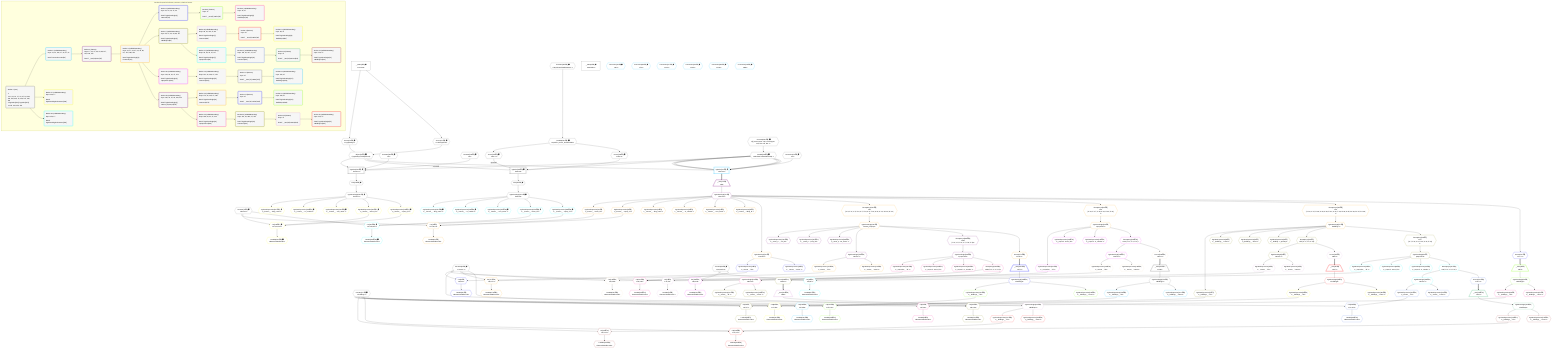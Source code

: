 %%{init: {'themeVariables': { 'fontSize': '12px'}}}%%
graph TD
    classDef path fill:#eee,stroke:#000,color:#000
    classDef plan fill:#fff,stroke-width:1px,color:#000
    classDef itemplan fill:#fff,stroke-width:2px,color:#000
    classDef unbatchedplan fill:#dff,stroke-width:1px,color:#000
    classDef sideeffectplan fill:#fcc,stroke-width:2px,color:#000
    classDef bucket fill:#f6f6f6,color:#000,stroke-width:2px,text-align:left


    %% plan dependencies
    PgSelect233[["PgSelect[233∈0] ➊<br />ᐸhousesᐳ"]]:::plan
    Object12{{"Object[12∈0] ➊<br />ᐸ{pgSettings,withPgClient}ᐳ"}}:::plan
    Constant333{{"Constant[333∈0] ➊<br />ᐸ2ᐳ"}}:::plan
    Constant334{{"Constant[334∈0] ➊<br />ᐸ3ᐳ"}}:::plan
    Lambda266{{"Lambda[266∈0] ➊<br />ᐸcalculateLimitAndOffsetSQLᐳ"}}:::plan
    Object12 & Constant333 & Constant334 & Lambda266 --> PgSelect233
    PgSelect251[["PgSelect[251∈0] ➊<br />ᐸhousesᐳ"]]:::plan
    Access247{{"Access[247∈0] ➊<br />ᐸ246.1ᐳ"}}:::plan
    Access249{{"Access[249∈0] ➊<br />ᐸ246.2ᐳ"}}:::plan
    Object12 -->|rejectNull| PgSelect251
    Access247 -->|rejectNull| PgSelect251
    Access249 & Lambda266 --> PgSelect251
    Access10{{"Access[10∈0] ➊<br />ᐸ2.pgSettingsᐳ"}}:::plan
    Access11{{"Access[11∈0] ➊<br />ᐸ2.withPgClientᐳ"}}:::plan
    Access10 & Access11 --> Object12
    __Value2["__Value[2∈0] ➊<br />ᐸcontextᐳ"]:::plan
    __Value2 --> Access10
    __Value2 --> Access11
    First235{{"First[235∈0] ➊"}}:::plan
    PgSelect233 --> First235
    PgSelectSingle236{{"PgSelectSingle[236∈0] ➊<br />ᐸhousesᐳ"}}:::plan
    First235 --> PgSelectSingle236
    Lambda246{{"Lambda[246∈0] ➊<br />ᐸspecifier_House_base64JSONᐳ"}}:::plan
    Constant335{{"Constant[335∈0] ➊<br />ᐸ'WyJob3VzZXMiLDIsM10='ᐳ"}}:::plan
    Constant335 --> Lambda246
    Lambda246 --> Access247
    Lambda246 --> Access249
    First253{{"First[253∈0] ➊"}}:::plan
    PgSelect251 --> First253
    PgSelectSingle254{{"PgSelectSingle[254∈0] ➊<br />ᐸhousesᐳ"}}:::plan
    First253 --> PgSelectSingle254
    Constant336{{"Constant[336∈0] ➊<br />ᐸ§{ cursorLower: null, cursorUpper: null, first: null, last: ᐳ"}}:::plan
    Constant336 --> Lambda266
    __Value4["__Value[4∈0] ➊<br />ᐸrootValueᐳ"]:::plan
    Connection13{{"Connection[13∈0] ➊<br />ᐸ9ᐳ"}}:::plan
    Constant17{{"Constant[17∈0] ➊<br />ᐸ'houses'ᐳ"}}:::plan
    Constant32{{"Constant[32∈0] ➊<br />ᐸ'streets'ᐳ"}}:::plan
    Constant47{{"Constant[47∈0] ➊<br />ᐸ'buildings'ᐳ"}}:::plan
    Constant94{{"Constant[94∈0] ➊<br />ᐸ'properties'ᐳ"}}:::plan
    PgSelect14[["PgSelect[14∈1] ➊<br />ᐸhousesᐳ"]]:::plan
    Object12 & Connection13 & Lambda266 & Lambda266 & Lambda266 & Lambda266 & Lambda266 & Lambda266 --> PgSelect14
    Connection43{{"Connection[43∈1] ➊<br />ᐸ39ᐳ"}}:::plan
    Connection80{{"Connection[80∈1] ➊<br />ᐸ76ᐳ"}}:::plan
    Connection117{{"Connection[117∈1] ➊<br />ᐸ113ᐳ"}}:::plan
    Connection153{{"Connection[153∈1] ➊<br />ᐸ149ᐳ"}}:::plan
    Connection186{{"Connection[186∈1] ➊<br />ᐸ182ᐳ"}}:::plan
    Connection222{{"Connection[222∈1] ➊<br />ᐸ218ᐳ"}}:::plan
    __Item15[/"__Item[15∈2]<br />ᐸ14ᐳ"\]:::itemplan
    PgSelect14 ==> __Item15
    PgSelectSingle16{{"PgSelectSingle[16∈2]<br />ᐸhousesᐳ"}}:::plan
    __Item15 --> PgSelectSingle16
    List20{{"List[20∈3]<br />ᐸ17,18,19ᐳ"}}:::plan
    PgClassExpression18{{"PgClassExpression[18∈3]<br />ᐸ__houses__.”street_id”ᐳ"}}:::plan
    PgClassExpression19{{"PgClassExpression[19∈3]<br />ᐸ__houses__...operty_id”ᐳ"}}:::plan
    Constant17 & PgClassExpression18 & PgClassExpression19 --> List20
    PgSelectSingle16 --> PgClassExpression18
    PgSelectSingle16 --> PgClassExpression19
    Lambda21{{"Lambda[21∈3]<br />ᐸbase64JSONEncodeᐳ"}}:::plan
    List20 --> Lambda21
    PgClassExpression22{{"PgClassExpression[22∈3]<br />ᐸ__houses__...ding_name”ᐳ"}}:::plan
    PgSelectSingle16 --> PgClassExpression22
    PgClassExpression23{{"PgClassExpression[23∈3]<br />ᐸ__houses__...or_number”ᐳ"}}:::plan
    PgSelectSingle16 --> PgClassExpression23
    PgClassExpression24{{"PgClassExpression[24∈3]<br />ᐸ__houses__...reet_name”ᐳ"}}:::plan
    PgSelectSingle16 --> PgClassExpression24
    PgClassExpression25{{"PgClassExpression[25∈3]<br />ᐸ__houses__...ilding_id”ᐳ"}}:::plan
    PgSelectSingle16 --> PgClassExpression25
    PgSelectSingle31{{"PgSelectSingle[31∈3]<br />ᐸstreetsᐳ"}}:::plan
    PgSelectSingle16 --> PgSelectSingle31
    PgSelectSingle55{{"PgSelectSingle[55∈3]<br />ᐸbuildingsᐳ"}}:::plan
    RemapKeys325{{"RemapKeys[325∈3]<br />ᐸ16:{”0”:26,”1”:27,”2”:28,”3”:29,”4”:30,”5”:31,”6”:32,”7”:33,”8”:34,”9”:35,”10”:36,”11”:37,”12”:38}ᐳ"}}:::plan
    RemapKeys325 --> PgSelectSingle55
    PgSelectSingle129{{"PgSelectSingle[129∈3]<br />ᐸpropertiesᐳ"}}:::plan
    RemapKeys303{{"RemapKeys[303∈3]<br />ᐸ16:{”0”:16,”1”:17,”2”:18,”3”:19,”4”:20,”5”:21}ᐳ"}}:::plan
    RemapKeys303 --> PgSelectSingle129
    PgSelectSingle165{{"PgSelectSingle[165∈3]<br />ᐸstreet_propertyᐳ"}}:::plan
    RemapKeys292{{"RemapKeys[292∈3]<br />ᐸ16:{”0”:3,”1”:4,”2”:5,”3”:6,”4”:7,”5”:8,”6”:9,”7”:10,”8”:11,”9”:12,”10”:13,”11”:14}ᐳ"}}:::plan
    RemapKeys292 --> PgSelectSingle165
    PgSelectSingle16 --> RemapKeys292
    PgSelectSingle16 --> RemapKeys303
    PgSelectSingle16 --> RemapKeys325
    List34{{"List[34∈4]<br />ᐸ32,33ᐳ"}}:::plan
    PgClassExpression33{{"PgClassExpression[33∈4]<br />ᐸ__streets__.”id”ᐳ"}}:::plan
    Constant32 & PgClassExpression33 --> List34
    PgSelectSingle31 --> PgClassExpression33
    Lambda35{{"Lambda[35∈4]<br />ᐸbase64JSONEncodeᐳ"}}:::plan
    List34 --> Lambda35
    PgClassExpression36{{"PgClassExpression[36∈4]<br />ᐸ__streets__.”name”ᐳ"}}:::plan
    PgSelectSingle31 --> PgClassExpression36
    Access267{{"Access[267∈4]<br />ᐸ16.1ᐳ"}}:::plan
    PgSelectSingle16 --> Access267
    __Item45[/"__Item[45∈5]<br />ᐸ267ᐳ"\]:::itemplan
    Access267 ==> __Item45
    PgSelectSingle46{{"PgSelectSingle[46∈5]<br />ᐸbuildingsᐳ"}}:::plan
    __Item45 --> PgSelectSingle46
    List49{{"List[49∈6]<br />ᐸ47,48ᐳ"}}:::plan
    PgClassExpression48{{"PgClassExpression[48∈6]<br />ᐸ__buildings__.”id”ᐳ"}}:::plan
    Constant47 & PgClassExpression48 --> List49
    PgSelectSingle46 --> PgClassExpression48
    Lambda50{{"Lambda[50∈6]<br />ᐸbase64JSONEncodeᐳ"}}:::plan
    List49 --> Lambda50
    PgClassExpression51{{"PgClassExpression[51∈6]<br />ᐸ__buildings__.”name”ᐳ"}}:::plan
    PgSelectSingle46 --> PgClassExpression51
    List58{{"List[58∈7]<br />ᐸ47,57ᐳ"}}:::plan
    PgClassExpression57{{"PgClassExpression[57∈7]<br />ᐸ__buildings__.”id”ᐳ"}}:::plan
    Constant47 & PgClassExpression57 --> List58
    PgSelectSingle55 --> PgClassExpression57
    Lambda59{{"Lambda[59∈7]<br />ᐸbase64JSONEncodeᐳ"}}:::plan
    List58 --> Lambda59
    PgClassExpression60{{"PgClassExpression[60∈7]<br />ᐸ__buildings__.”name”ᐳ"}}:::plan
    PgSelectSingle55 --> PgClassExpression60
    PgClassExpression61{{"PgClassExpression[61∈7]<br />ᐸ__buildings__.”floors”ᐳ"}}:::plan
    PgSelectSingle55 --> PgClassExpression61
    PgClassExpression62{{"PgClassExpression[62∈7]<br />ᐸ__building...s_primary”ᐳ"}}:::plan
    PgSelectSingle55 --> PgClassExpression62
    PgSelectSingle68{{"PgSelectSingle[68∈7]<br />ᐸstreetsᐳ"}}:::plan
    RemapKeys310{{"RemapKeys[310∈7]<br />ᐸ55:{”0”:1,”1”:2,”2”:3}ᐳ"}}:::plan
    RemapKeys310 --> PgSelectSingle68
    PgSelectSingle93{{"PgSelectSingle[93∈7]<br />ᐸpropertiesᐳ"}}:::plan
    RemapKeys321{{"RemapKeys[321∈7]<br />ᐸ55:{”0”:7,”1”:8,”2”:9,”3”:10,”4”:11,”5”:12}ᐳ"}}:::plan
    RemapKeys321 --> PgSelectSingle93
    PgSelectSingle55 --> RemapKeys310
    PgSelectSingle55 --> RemapKeys321
    List71{{"List[71∈8]<br />ᐸ32,70ᐳ"}}:::plan
    PgClassExpression70{{"PgClassExpression[70∈8]<br />ᐸ__streets__.”id”ᐳ"}}:::plan
    Constant32 & PgClassExpression70 --> List71
    PgSelectSingle68 --> PgClassExpression70
    Lambda72{{"Lambda[72∈8]<br />ᐸbase64JSONEncodeᐳ"}}:::plan
    List71 --> Lambda72
    PgClassExpression73{{"PgClassExpression[73∈8]<br />ᐸ__streets__.”name”ᐳ"}}:::plan
    PgSelectSingle68 --> PgClassExpression73
    Access307{{"Access[307∈8]<br />ᐸ310.1ᐳ"}}:::plan
    RemapKeys310 --> Access307
    __Item82[/"__Item[82∈9]<br />ᐸ307ᐳ"\]:::itemplan
    Access307 ==> __Item82
    PgSelectSingle83{{"PgSelectSingle[83∈9]<br />ᐸbuildingsᐳ"}}:::plan
    __Item82 --> PgSelectSingle83
    List86{{"List[86∈10]<br />ᐸ47,85ᐳ"}}:::plan
    PgClassExpression85{{"PgClassExpression[85∈10]<br />ᐸ__buildings__.”id”ᐳ"}}:::plan
    Constant47 & PgClassExpression85 --> List86
    PgSelectSingle83 --> PgClassExpression85
    Lambda87{{"Lambda[87∈10]<br />ᐸbase64JSONEncodeᐳ"}}:::plan
    List86 --> Lambda87
    PgClassExpression88{{"PgClassExpression[88∈10]<br />ᐸ__buildings__.”name”ᐳ"}}:::plan
    PgSelectSingle83 --> PgClassExpression88
    List96{{"List[96∈11]<br />ᐸ94,95ᐳ"}}:::plan
    PgClassExpression95{{"PgClassExpression[95∈11]<br />ᐸ__properties__.”id”ᐳ"}}:::plan
    Constant94 & PgClassExpression95 --> List96
    PgSelectSingle93 --> PgClassExpression95
    Lambda97{{"Lambda[97∈11]<br />ᐸbase64JSONEncodeᐳ"}}:::plan
    List96 --> Lambda97
    PgClassExpression98{{"PgClassExpression[98∈11]<br />ᐸ__properti...street_id”ᐳ"}}:::plan
    PgSelectSingle93 --> PgClassExpression98
    PgClassExpression99{{"PgClassExpression[99∈11]<br />ᐸ__properti...or_number”ᐳ"}}:::plan
    PgSelectSingle93 --> PgClassExpression99
    PgSelectSingle105{{"PgSelectSingle[105∈11]<br />ᐸstreetsᐳ"}}:::plan
    RemapKeys317{{"RemapKeys[317∈11]<br />ᐸ93:{”0”:1,”1”:2,”2”:3}ᐳ"}}:::plan
    RemapKeys317 --> PgSelectSingle105
    PgSelectSingle93 --> RemapKeys317
    List108{{"List[108∈12]<br />ᐸ32,107ᐳ"}}:::plan
    PgClassExpression107{{"PgClassExpression[107∈12]<br />ᐸ__streets__.”id”ᐳ"}}:::plan
    Constant32 & PgClassExpression107 --> List108
    PgSelectSingle105 --> PgClassExpression107
    Lambda109{{"Lambda[109∈12]<br />ᐸbase64JSONEncodeᐳ"}}:::plan
    List108 --> Lambda109
    PgClassExpression110{{"PgClassExpression[110∈12]<br />ᐸ__streets__.”name”ᐳ"}}:::plan
    PgSelectSingle105 --> PgClassExpression110
    Access314{{"Access[314∈12]<br />ᐸ317.1ᐳ"}}:::plan
    RemapKeys317 --> Access314
    __Item119[/"__Item[119∈13]<br />ᐸ314ᐳ"\]:::itemplan
    Access314 ==> __Item119
    PgSelectSingle120{{"PgSelectSingle[120∈13]<br />ᐸbuildingsᐳ"}}:::plan
    __Item119 --> PgSelectSingle120
    List123{{"List[123∈14]<br />ᐸ47,122ᐳ"}}:::plan
    PgClassExpression122{{"PgClassExpression[122∈14]<br />ᐸ__buildings__.”id”ᐳ"}}:::plan
    Constant47 & PgClassExpression122 --> List123
    PgSelectSingle120 --> PgClassExpression122
    Lambda124{{"Lambda[124∈14]<br />ᐸbase64JSONEncodeᐳ"}}:::plan
    List123 --> Lambda124
    PgClassExpression125{{"PgClassExpression[125∈14]<br />ᐸ__buildings__.”name”ᐳ"}}:::plan
    PgSelectSingle120 --> PgClassExpression125
    List132{{"List[132∈15]<br />ᐸ94,131ᐳ"}}:::plan
    PgClassExpression131{{"PgClassExpression[131∈15]<br />ᐸ__properties__.”id”ᐳ"}}:::plan
    Constant94 & PgClassExpression131 --> List132
    PgSelectSingle129 --> PgClassExpression131
    Lambda133{{"Lambda[133∈15]<br />ᐸbase64JSONEncodeᐳ"}}:::plan
    List132 --> Lambda133
    PgClassExpression134{{"PgClassExpression[134∈15]<br />ᐸ__properti...street_id”ᐳ"}}:::plan
    PgSelectSingle129 --> PgClassExpression134
    PgClassExpression135{{"PgClassExpression[135∈15]<br />ᐸ__properti...or_number”ᐳ"}}:::plan
    PgSelectSingle129 --> PgClassExpression135
    PgSelectSingle141{{"PgSelectSingle[141∈15]<br />ᐸstreetsᐳ"}}:::plan
    RemapKeys299{{"RemapKeys[299∈15]<br />ᐸ129:{”0”:1,”1”:2,”2”:3}ᐳ"}}:::plan
    RemapKeys299 --> PgSelectSingle141
    PgSelectSingle129 --> RemapKeys299
    List144{{"List[144∈16]<br />ᐸ32,143ᐳ"}}:::plan
    PgClassExpression143{{"PgClassExpression[143∈16]<br />ᐸ__streets__.”id”ᐳ"}}:::plan
    Constant32 & PgClassExpression143 --> List144
    PgSelectSingle141 --> PgClassExpression143
    Lambda145{{"Lambda[145∈16]<br />ᐸbase64JSONEncodeᐳ"}}:::plan
    List144 --> Lambda145
    PgClassExpression146{{"PgClassExpression[146∈16]<br />ᐸ__streets__.”name”ᐳ"}}:::plan
    PgSelectSingle141 --> PgClassExpression146
    Access296{{"Access[296∈16]<br />ᐸ299.1ᐳ"}}:::plan
    RemapKeys299 --> Access296
    __Item155[/"__Item[155∈17]<br />ᐸ296ᐳ"\]:::itemplan
    Access296 ==> __Item155
    PgSelectSingle156{{"PgSelectSingle[156∈17]<br />ᐸbuildingsᐳ"}}:::plan
    __Item155 --> PgSelectSingle156
    List159{{"List[159∈18]<br />ᐸ47,158ᐳ"}}:::plan
    PgClassExpression158{{"PgClassExpression[158∈18]<br />ᐸ__buildings__.”id”ᐳ"}}:::plan
    Constant47 & PgClassExpression158 --> List159
    PgSelectSingle156 --> PgClassExpression158
    Lambda160{{"Lambda[160∈18]<br />ᐸbase64JSONEncodeᐳ"}}:::plan
    List159 --> Lambda160
    PgClassExpression161{{"PgClassExpression[161∈18]<br />ᐸ__buildings__.”name”ᐳ"}}:::plan
    PgSelectSingle156 --> PgClassExpression161
    PgClassExpression166{{"PgClassExpression[166∈19]<br />ᐸ__street_p..._.”str_id”ᐳ"}}:::plan
    PgSelectSingle165 --> PgClassExpression166
    PgClassExpression167{{"PgClassExpression[167∈19]<br />ᐸ__street_p....”prop_id”ᐳ"}}:::plan
    PgSelectSingle165 --> PgClassExpression167
    PgClassExpression168{{"PgClassExpression[168∈19]<br />ᐸ__street_p...ent_owner”ᐳ"}}:::plan
    PgSelectSingle165 --> PgClassExpression168
    PgSelectSingle174{{"PgSelectSingle[174∈19]<br />ᐸstreetsᐳ"}}:::plan
    PgSelectSingle165 --> PgSelectSingle174
    PgSelectSingle198{{"PgSelectSingle[198∈19]<br />ᐸpropertiesᐳ"}}:::plan
    RemapKeys288{{"RemapKeys[288∈19]<br />ᐸ165:{”0”:4,”1”:5,”2”:6,”3”:7,”4”:8,”5”:9}ᐳ"}}:::plan
    RemapKeys288 --> PgSelectSingle198
    PgSelectSingle165 --> RemapKeys288
    List177{{"List[177∈20]<br />ᐸ32,176ᐳ"}}:::plan
    PgClassExpression176{{"PgClassExpression[176∈20]<br />ᐸ__streets__.”id”ᐳ"}}:::plan
    Constant32 & PgClassExpression176 --> List177
    PgSelectSingle174 --> PgClassExpression176
    Lambda178{{"Lambda[178∈20]<br />ᐸbase64JSONEncodeᐳ"}}:::plan
    List177 --> Lambda178
    PgClassExpression179{{"PgClassExpression[179∈20]<br />ᐸ__streets__.”name”ᐳ"}}:::plan
    PgSelectSingle174 --> PgClassExpression179
    Access274{{"Access[274∈20]<br />ᐸ165.1ᐳ"}}:::plan
    PgSelectSingle165 --> Access274
    __Item188[/"__Item[188∈21]<br />ᐸ274ᐳ"\]:::itemplan
    Access274 ==> __Item188
    PgSelectSingle189{{"PgSelectSingle[189∈21]<br />ᐸbuildingsᐳ"}}:::plan
    __Item188 --> PgSelectSingle189
    List192{{"List[192∈22]<br />ᐸ47,191ᐳ"}}:::plan
    PgClassExpression191{{"PgClassExpression[191∈22]<br />ᐸ__buildings__.”id”ᐳ"}}:::plan
    Constant47 & PgClassExpression191 --> List192
    PgSelectSingle189 --> PgClassExpression191
    Lambda193{{"Lambda[193∈22]<br />ᐸbase64JSONEncodeᐳ"}}:::plan
    List192 --> Lambda193
    PgClassExpression194{{"PgClassExpression[194∈22]<br />ᐸ__buildings__.”name”ᐳ"}}:::plan
    PgSelectSingle189 --> PgClassExpression194
    List201{{"List[201∈23]<br />ᐸ94,200ᐳ"}}:::plan
    PgClassExpression200{{"PgClassExpression[200∈23]<br />ᐸ__properties__.”id”ᐳ"}}:::plan
    Constant94 & PgClassExpression200 --> List201
    PgSelectSingle198 --> PgClassExpression200
    Lambda202{{"Lambda[202∈23]<br />ᐸbase64JSONEncodeᐳ"}}:::plan
    List201 --> Lambda202
    PgClassExpression203{{"PgClassExpression[203∈23]<br />ᐸ__properti...street_id”ᐳ"}}:::plan
    PgSelectSingle198 --> PgClassExpression203
    PgClassExpression204{{"PgClassExpression[204∈23]<br />ᐸ__properti...or_number”ᐳ"}}:::plan
    PgSelectSingle198 --> PgClassExpression204
    PgSelectSingle210{{"PgSelectSingle[210∈23]<br />ᐸstreetsᐳ"}}:::plan
    RemapKeys284{{"RemapKeys[284∈23]<br />ᐸ198:{”0”:1,”1”:2,”2”:3}ᐳ"}}:::plan
    RemapKeys284 --> PgSelectSingle210
    PgSelectSingle198 --> RemapKeys284
    List213{{"List[213∈24]<br />ᐸ32,212ᐳ"}}:::plan
    PgClassExpression212{{"PgClassExpression[212∈24]<br />ᐸ__streets__.”id”ᐳ"}}:::plan
    Constant32 & PgClassExpression212 --> List213
    PgSelectSingle210 --> PgClassExpression212
    Lambda214{{"Lambda[214∈24]<br />ᐸbase64JSONEncodeᐳ"}}:::plan
    List213 --> Lambda214
    PgClassExpression215{{"PgClassExpression[215∈24]<br />ᐸ__streets__.”name”ᐳ"}}:::plan
    PgSelectSingle210 --> PgClassExpression215
    Access281{{"Access[281∈24]<br />ᐸ284.1ᐳ"}}:::plan
    RemapKeys284 --> Access281
    __Item224[/"__Item[224∈25]<br />ᐸ281ᐳ"\]:::itemplan
    Access281 ==> __Item224
    PgSelectSingle225{{"PgSelectSingle[225∈25]<br />ᐸbuildingsᐳ"}}:::plan
    __Item224 --> PgSelectSingle225
    List228{{"List[228∈26]<br />ᐸ47,227ᐳ"}}:::plan
    PgClassExpression227{{"PgClassExpression[227∈26]<br />ᐸ__buildings__.”id”ᐳ"}}:::plan
    Constant47 & PgClassExpression227 --> List228
    PgSelectSingle225 --> PgClassExpression227
    Lambda229{{"Lambda[229∈26]<br />ᐸbase64JSONEncodeᐳ"}}:::plan
    List228 --> Lambda229
    PgClassExpression230{{"PgClassExpression[230∈26]<br />ᐸ__buildings__.”name”ᐳ"}}:::plan
    PgSelectSingle225 --> PgClassExpression230
    List243{{"List[243∈27] ➊<br />ᐸ17,241,242ᐳ"}}:::plan
    PgClassExpression241{{"PgClassExpression[241∈27] ➊<br />ᐸ__houses__.”street_id”ᐳ"}}:::plan
    PgClassExpression242{{"PgClassExpression[242∈27] ➊<br />ᐸ__houses__...operty_id”ᐳ"}}:::plan
    Constant17 & PgClassExpression241 & PgClassExpression242 --> List243
    PgClassExpression237{{"PgClassExpression[237∈27] ➊<br />ᐸ__houses__...ding_name”ᐳ"}}:::plan
    PgSelectSingle236 --> PgClassExpression237
    PgClassExpression238{{"PgClassExpression[238∈27] ➊<br />ᐸ__houses__...or_number”ᐳ"}}:::plan
    PgSelectSingle236 --> PgClassExpression238
    PgClassExpression239{{"PgClassExpression[239∈27] ➊<br />ᐸ__houses__...reet_name”ᐳ"}}:::plan
    PgSelectSingle236 --> PgClassExpression239
    PgSelectSingle236 --> PgClassExpression241
    PgSelectSingle236 --> PgClassExpression242
    Lambda244{{"Lambda[244∈27] ➊<br />ᐸbase64JSONEncodeᐳ"}}:::plan
    List243 --> Lambda244
    List261{{"List[261∈28] ➊<br />ᐸ17,259,260ᐳ"}}:::plan
    PgClassExpression259{{"PgClassExpression[259∈28] ➊<br />ᐸ__houses__.”street_id”ᐳ"}}:::plan
    PgClassExpression260{{"PgClassExpression[260∈28] ➊<br />ᐸ__houses__...operty_id”ᐳ"}}:::plan
    Constant17 & PgClassExpression259 & PgClassExpression260 --> List261
    PgClassExpression255{{"PgClassExpression[255∈28] ➊<br />ᐸ__houses__...ding_name”ᐳ"}}:::plan
    PgSelectSingle254 --> PgClassExpression255
    PgClassExpression256{{"PgClassExpression[256∈28] ➊<br />ᐸ__houses__...or_number”ᐳ"}}:::plan
    PgSelectSingle254 --> PgClassExpression256
    PgClassExpression257{{"PgClassExpression[257∈28] ➊<br />ᐸ__houses__...reet_name”ᐳ"}}:::plan
    PgSelectSingle254 --> PgClassExpression257
    PgSelectSingle254 --> PgClassExpression259
    PgSelectSingle254 --> PgClassExpression260
    Lambda262{{"Lambda[262∈28] ➊<br />ᐸbase64JSONEncodeᐳ"}}:::plan
    List261 --> Lambda262

    %% define steps

    subgraph "Buckets for queries/v4/smart_comment_relations.houses"
    Bucket0("Bucket 0 (root)<br /><br />1: <br />ᐳ: 10, 11, 13, 17, 32, 47, 94, 333, 334, 335, 336, 12, 246, 247, 249, 266<br />2: PgSelect[233], PgSelect[251]<br />ᐳ: 235, 236, 253, 254"):::bucket
    classDef bucket0 stroke:#696969
    class Bucket0,__Value2,__Value4,Access10,Access11,Object12,Connection13,Constant17,Constant32,Constant47,Constant94,PgSelect233,First235,PgSelectSingle236,Lambda246,Access247,Access249,PgSelect251,First253,PgSelectSingle254,Lambda266,Constant333,Constant334,Constant335,Constant336 bucket0
    Bucket1("Bucket 1 (nullableBoundary)<br />Deps: 12, 13, 266, 17, 32, 47, 94<br /><br />ROOT Connectionᐸ9ᐳ[13]"):::bucket
    classDef bucket1 stroke:#00bfff
    class Bucket1,PgSelect14,Connection43,Connection80,Connection117,Connection153,Connection186,Connection222 bucket1
    Bucket2("Bucket 2 (listItem)<br />Deps: 17, 32, 47, 94, 43, 80, 117, 153, 186, 222<br /><br />ROOT __Item{2}ᐸ14ᐳ[15]"):::bucket
    classDef bucket2 stroke:#7f007f
    class Bucket2,__Item15,PgSelectSingle16 bucket2
    Bucket3("Bucket 3 (nullableBoundary)<br />Deps: 16, 17, 32, 47, 94, 43, 80, 117, 153, 186, 222<br /><br />ROOT PgSelectSingle{2}ᐸhousesᐳ[16]"):::bucket
    classDef bucket3 stroke:#ffa500
    class Bucket3,PgClassExpression18,PgClassExpression19,List20,Lambda21,PgClassExpression22,PgClassExpression23,PgClassExpression24,PgClassExpression25,PgSelectSingle31,PgSelectSingle55,PgSelectSingle129,PgSelectSingle165,RemapKeys292,RemapKeys303,RemapKeys325 bucket3
    Bucket4("Bucket 4 (nullableBoundary)<br />Deps: 31, 32, 16, 47, 43<br /><br />ROOT PgSelectSingle{3}ᐸstreetsᐳ[31]"):::bucket
    classDef bucket4 stroke:#0000ff
    class Bucket4,PgClassExpression33,List34,Lambda35,PgClassExpression36,Access267 bucket4
    Bucket5("Bucket 5 (listItem)<br />Deps: 47<br /><br />ROOT __Item{5}ᐸ267ᐳ[45]"):::bucket
    classDef bucket5 stroke:#7fff00
    class Bucket5,__Item45,PgSelectSingle46 bucket5
    Bucket6("Bucket 6 (nullableBoundary)<br />Deps: 46, 47<br /><br />ROOT PgSelectSingle{5}ᐸbuildingsᐳ[46]"):::bucket
    classDef bucket6 stroke:#ff1493
    class Bucket6,PgClassExpression48,List49,Lambda50,PgClassExpression51 bucket6
    Bucket7("Bucket 7 (nullableBoundary)<br />Deps: 55, 47, 32, 94, 80, 117<br /><br />ROOT PgSelectSingle{3}ᐸbuildingsᐳ[55]"):::bucket
    classDef bucket7 stroke:#808000
    class Bucket7,PgClassExpression57,List58,Lambda59,PgClassExpression60,PgClassExpression61,PgClassExpression62,PgSelectSingle68,PgSelectSingle93,RemapKeys310,RemapKeys321 bucket7
    Bucket8("Bucket 8 (nullableBoundary)<br />Deps: 68, 32, 310, 47, 80<br /><br />ROOT PgSelectSingle{7}ᐸstreetsᐳ[68]"):::bucket
    classDef bucket8 stroke:#dda0dd
    class Bucket8,PgClassExpression70,List71,Lambda72,PgClassExpression73,Access307 bucket8
    Bucket9("Bucket 9 (listItem)<br />Deps: 47<br /><br />ROOT __Item{9}ᐸ307ᐳ[82]"):::bucket
    classDef bucket9 stroke:#ff0000
    class Bucket9,__Item82,PgSelectSingle83 bucket9
    Bucket10("Bucket 10 (nullableBoundary)<br />Deps: 83, 47<br /><br />ROOT PgSelectSingle{9}ᐸbuildingsᐳ[83]"):::bucket
    classDef bucket10 stroke:#ffff00
    class Bucket10,PgClassExpression85,List86,Lambda87,PgClassExpression88 bucket10
    Bucket11("Bucket 11 (nullableBoundary)<br />Deps: 93, 94, 32, 47, 117<br /><br />ROOT PgSelectSingle{7}ᐸpropertiesᐳ[93]"):::bucket
    classDef bucket11 stroke:#00ffff
    class Bucket11,PgClassExpression95,List96,Lambda97,PgClassExpression98,PgClassExpression99,PgSelectSingle105,RemapKeys317 bucket11
    Bucket12("Bucket 12 (nullableBoundary)<br />Deps: 105, 32, 317, 47, 117<br /><br />ROOT PgSelectSingle{11}ᐸstreetsᐳ[105]"):::bucket
    classDef bucket12 stroke:#4169e1
    class Bucket12,PgClassExpression107,List108,Lambda109,PgClassExpression110,Access314 bucket12
    Bucket13("Bucket 13 (listItem)<br />Deps: 47<br /><br />ROOT __Item{13}ᐸ314ᐳ[119]"):::bucket
    classDef bucket13 stroke:#3cb371
    class Bucket13,__Item119,PgSelectSingle120 bucket13
    Bucket14("Bucket 14 (nullableBoundary)<br />Deps: 120, 47<br /><br />ROOT PgSelectSingle{13}ᐸbuildingsᐳ[120]"):::bucket
    classDef bucket14 stroke:#a52a2a
    class Bucket14,PgClassExpression122,List123,Lambda124,PgClassExpression125 bucket14
    Bucket15("Bucket 15 (nullableBoundary)<br />Deps: 129, 94, 32, 47, 153<br /><br />ROOT PgSelectSingle{3}ᐸpropertiesᐳ[129]"):::bucket
    classDef bucket15 stroke:#ff00ff
    class Bucket15,PgClassExpression131,List132,Lambda133,PgClassExpression134,PgClassExpression135,PgSelectSingle141,RemapKeys299 bucket15
    Bucket16("Bucket 16 (nullableBoundary)<br />Deps: 141, 32, 299, 47, 153<br /><br />ROOT PgSelectSingle{15}ᐸstreetsᐳ[141]"):::bucket
    classDef bucket16 stroke:#f5deb3
    class Bucket16,PgClassExpression143,List144,Lambda145,PgClassExpression146,Access296 bucket16
    Bucket17("Bucket 17 (listItem)<br />Deps: 47<br /><br />ROOT __Item{17}ᐸ296ᐳ[155]"):::bucket
    classDef bucket17 stroke:#696969
    class Bucket17,__Item155,PgSelectSingle156 bucket17
    Bucket18("Bucket 18 (nullableBoundary)<br />Deps: 156, 47<br /><br />ROOT PgSelectSingle{17}ᐸbuildingsᐳ[156]"):::bucket
    classDef bucket18 stroke:#00bfff
    class Bucket18,PgClassExpression158,List159,Lambda160,PgClassExpression161 bucket18
    Bucket19("Bucket 19 (nullableBoundary)<br />Deps: 165, 32, 47, 94, 186, 222<br /><br />ROOT PgSelectSingle{3}ᐸstreet_propertyᐳ[165]"):::bucket
    classDef bucket19 stroke:#7f007f
    class Bucket19,PgClassExpression166,PgClassExpression167,PgClassExpression168,PgSelectSingle174,PgSelectSingle198,RemapKeys288 bucket19
    Bucket20("Bucket 20 (nullableBoundary)<br />Deps: 174, 32, 165, 47, 186<br /><br />ROOT PgSelectSingle{19}ᐸstreetsᐳ[174]"):::bucket
    classDef bucket20 stroke:#ffa500
    class Bucket20,PgClassExpression176,List177,Lambda178,PgClassExpression179,Access274 bucket20
    Bucket21("Bucket 21 (listItem)<br />Deps: 47<br /><br />ROOT __Item{21}ᐸ274ᐳ[188]"):::bucket
    classDef bucket21 stroke:#0000ff
    class Bucket21,__Item188,PgSelectSingle189 bucket21
    Bucket22("Bucket 22 (nullableBoundary)<br />Deps: 189, 47<br /><br />ROOT PgSelectSingle{21}ᐸbuildingsᐳ[189]"):::bucket
    classDef bucket22 stroke:#7fff00
    class Bucket22,PgClassExpression191,List192,Lambda193,PgClassExpression194 bucket22
    Bucket23("Bucket 23 (nullableBoundary)<br />Deps: 198, 94, 32, 47, 222<br /><br />ROOT PgSelectSingle{19}ᐸpropertiesᐳ[198]"):::bucket
    classDef bucket23 stroke:#ff1493
    class Bucket23,PgClassExpression200,List201,Lambda202,PgClassExpression203,PgClassExpression204,PgSelectSingle210,RemapKeys284 bucket23
    Bucket24("Bucket 24 (nullableBoundary)<br />Deps: 210, 32, 284, 47, 222<br /><br />ROOT PgSelectSingle{23}ᐸstreetsᐳ[210]"):::bucket
    classDef bucket24 stroke:#808000
    class Bucket24,PgClassExpression212,List213,Lambda214,PgClassExpression215,Access281 bucket24
    Bucket25("Bucket 25 (listItem)<br />Deps: 47<br /><br />ROOT __Item{25}ᐸ281ᐳ[224]"):::bucket
    classDef bucket25 stroke:#dda0dd
    class Bucket25,__Item224,PgSelectSingle225 bucket25
    Bucket26("Bucket 26 (nullableBoundary)<br />Deps: 225, 47<br /><br />ROOT PgSelectSingle{25}ᐸbuildingsᐳ[225]"):::bucket
    classDef bucket26 stroke:#ff0000
    class Bucket26,PgClassExpression227,List228,Lambda229,PgClassExpression230 bucket26
    Bucket27("Bucket 27 (nullableBoundary)<br />Deps: 236, 17<br /><br />ROOT PgSelectSingleᐸhousesᐳ[236]"):::bucket
    classDef bucket27 stroke:#ffff00
    class Bucket27,PgClassExpression237,PgClassExpression238,PgClassExpression239,PgClassExpression241,PgClassExpression242,List243,Lambda244 bucket27
    Bucket28("Bucket 28 (nullableBoundary)<br />Deps: 254, 17<br /><br />ROOT PgSelectSingleᐸhousesᐳ[254]"):::bucket
    classDef bucket28 stroke:#00ffff
    class Bucket28,PgClassExpression255,PgClassExpression256,PgClassExpression257,PgClassExpression259,PgClassExpression260,List261,Lambda262 bucket28
    Bucket0 --> Bucket1 & Bucket27 & Bucket28
    Bucket1 --> Bucket2
    Bucket2 --> Bucket3
    Bucket3 --> Bucket4 & Bucket7 & Bucket15 & Bucket19
    Bucket4 --> Bucket5
    Bucket5 --> Bucket6
    Bucket7 --> Bucket8 & Bucket11
    Bucket8 --> Bucket9
    Bucket9 --> Bucket10
    Bucket11 --> Bucket12
    Bucket12 --> Bucket13
    Bucket13 --> Bucket14
    Bucket15 --> Bucket16
    Bucket16 --> Bucket17
    Bucket17 --> Bucket18
    Bucket19 --> Bucket20 & Bucket23
    Bucket20 --> Bucket21
    Bucket21 --> Bucket22
    Bucket23 --> Bucket24
    Bucket24 --> Bucket25
    Bucket25 --> Bucket26
    end